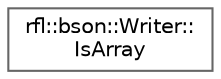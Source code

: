 digraph "类继承关系图"
{
 // LATEX_PDF_SIZE
  bgcolor="transparent";
  edge [fontname=Helvetica,fontsize=10,labelfontname=Helvetica,labelfontsize=10];
  node [fontname=Helvetica,fontsize=10,shape=box,height=0.2,width=0.4];
  rankdir="LR";
  Node0 [id="Node000000",label="rfl::bson::Writer::\lIsArray",height=0.2,width=0.4,color="grey40", fillcolor="white", style="filled",URL="$structrfl_1_1bson_1_1_writer_1_1_is_array.html",tooltip=" "];
}
